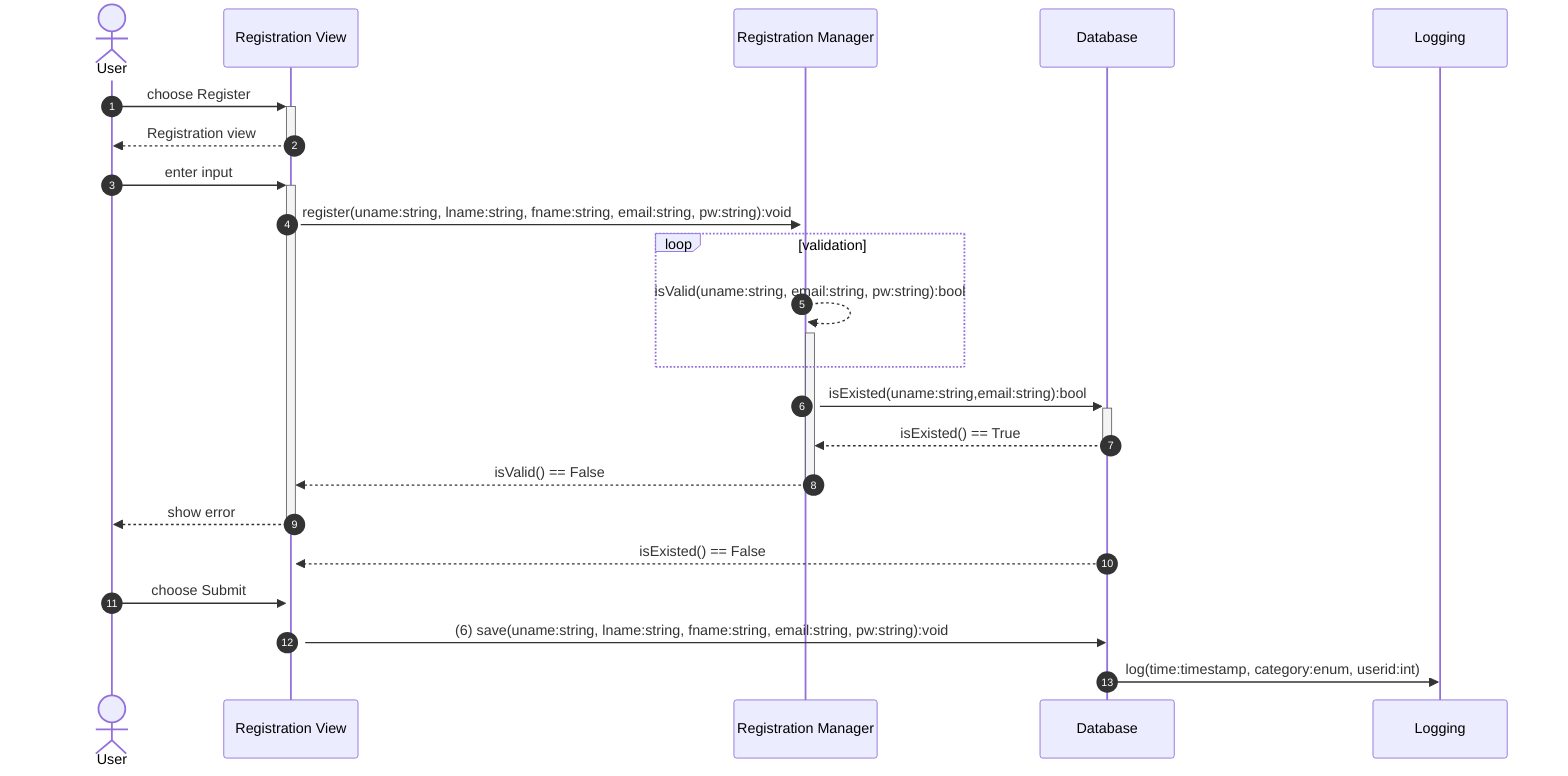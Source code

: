 sequenceDiagram
%% @outputScale(5)
    autonumber
    actor u as User
    participant v as Registration View
    participant m as Registration Manager
    participant d as Database
    participant l as Logging

    u->>+v: choose Register
    v-->>-u: Registration view

    u->>+v: enter input
    v->>+m: register(uname:string, lname:string, fname:string, email:string, pw:string):void
    loop validation
        m-->>+m: isValid(uname:string, email:string, pw:string):bool
    end
    m->>+d: isExisted(uname:string,email:string):bool
    d-->>-m: isExisted() == True
    m-->>-v: isValid() == False
    v-->>-u: show error

    d-->>+v: isExisted() == False
    u->>+v: choose Submit
    v->>d: (6) save(uname:string, lname:string, fname:string, email:string, pw:string):void
    d->>l: log(time:timestamp, category:enum, userid:int)